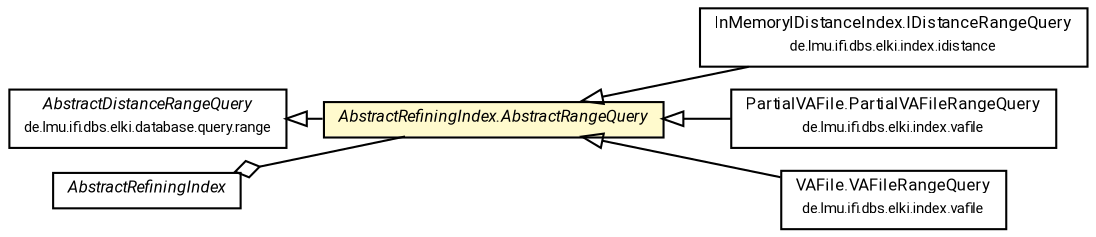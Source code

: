 #!/usr/local/bin/dot
#
# Class diagram 
# Generated by UMLGraph version R5_7_2-60-g0e99a6 (http://www.spinellis.gr/umlgraph/)
#

digraph G {
	graph [fontnames="svg"]
	edge [fontname="Roboto",fontsize=7,labelfontname="Roboto",labelfontsize=7,color="black"];
	node [fontname="Roboto",fontcolor="black",fontsize=8,shape=plaintext,margin=0,width=0,height=0];
	nodesep=0.15;
	ranksep=0.25;
	rankdir=LR;
	// de.lmu.ifi.dbs.elki.index.idistance.InMemoryIDistanceIndex<O>.IDistanceRangeQuery
	c1338960 [label=<<table title="de.lmu.ifi.dbs.elki.index.idistance.InMemoryIDistanceIndex.IDistanceRangeQuery" border="0" cellborder="1" cellspacing="0" cellpadding="2" href="idistance/InMemoryIDistanceIndex.IDistanceRangeQuery.html" target="_parent">
		<tr><td><table border="0" cellspacing="0" cellpadding="1">
		<tr><td align="center" balign="center"> <font face="Roboto">InMemoryIDistanceIndex.IDistanceRangeQuery</font> </td></tr>
		<tr><td align="center" balign="center"> <font face="Roboto" point-size="7.0">de.lmu.ifi.dbs.elki.index.idistance</font> </td></tr>
		</table></td></tr>
		</table>>, URL="idistance/InMemoryIDistanceIndex.IDistanceRangeQuery.html"];
	// de.lmu.ifi.dbs.elki.database.query.range.AbstractDistanceRangeQuery<O>
	c1341157 [label=<<table title="de.lmu.ifi.dbs.elki.database.query.range.AbstractDistanceRangeQuery" border="0" cellborder="1" cellspacing="0" cellpadding="2" href="../database/query/range/AbstractDistanceRangeQuery.html" target="_parent">
		<tr><td><table border="0" cellspacing="0" cellpadding="1">
		<tr><td align="center" balign="center"> <font face="Roboto"><i>AbstractDistanceRangeQuery</i></font> </td></tr>
		<tr><td align="center" balign="center"> <font face="Roboto" point-size="7.0">de.lmu.ifi.dbs.elki.database.query.range</font> </td></tr>
		</table></td></tr>
		</table>>, URL="../database/query/range/AbstractDistanceRangeQuery.html"];
	// de.lmu.ifi.dbs.elki.index.AbstractRefiningIndex<O>
	c1341270 [label=<<table title="de.lmu.ifi.dbs.elki.index.AbstractRefiningIndex" border="0" cellborder="1" cellspacing="0" cellpadding="2" href="AbstractRefiningIndex.html" target="_parent">
		<tr><td><table border="0" cellspacing="0" cellpadding="1">
		<tr><td align="center" balign="center"> <font face="Roboto"><i>AbstractRefiningIndex</i></font> </td></tr>
		</table></td></tr>
		</table>>, URL="AbstractRefiningIndex.html"];
	// de.lmu.ifi.dbs.elki.index.AbstractRefiningIndex<O>.AbstractRangeQuery
	c1341271 [label=<<table title="de.lmu.ifi.dbs.elki.index.AbstractRefiningIndex.AbstractRangeQuery" border="0" cellborder="1" cellspacing="0" cellpadding="2" bgcolor="lemonChiffon" href="AbstractRefiningIndex.AbstractRangeQuery.html" target="_parent">
		<tr><td><table border="0" cellspacing="0" cellpadding="1">
		<tr><td align="center" balign="center"> <font face="Roboto"><i>AbstractRefiningIndex.AbstractRangeQuery</i></font> </td></tr>
		</table></td></tr>
		</table>>, URL="AbstractRefiningIndex.AbstractRangeQuery.html"];
	// de.lmu.ifi.dbs.elki.index.vafile.PartialVAFile<V extends de.lmu.ifi.dbs.elki.data.NumberVector>.PartialVAFileRangeQuery
	c1341563 [label=<<table title="de.lmu.ifi.dbs.elki.index.vafile.PartialVAFile.PartialVAFileRangeQuery" border="0" cellborder="1" cellspacing="0" cellpadding="2" href="vafile/PartialVAFile.PartialVAFileRangeQuery.html" target="_parent">
		<tr><td><table border="0" cellspacing="0" cellpadding="1">
		<tr><td align="center" balign="center"> <font face="Roboto">PartialVAFile.PartialVAFileRangeQuery</font> </td></tr>
		<tr><td align="center" balign="center"> <font face="Roboto" point-size="7.0">de.lmu.ifi.dbs.elki.index.vafile</font> </td></tr>
		</table></td></tr>
		</table>>, URL="vafile/PartialVAFile.PartialVAFileRangeQuery.html"];
	// de.lmu.ifi.dbs.elki.index.vafile.VAFile<V extends de.lmu.ifi.dbs.elki.data.NumberVector>.VAFileRangeQuery
	c1341569 [label=<<table title="de.lmu.ifi.dbs.elki.index.vafile.VAFile.VAFileRangeQuery" border="0" cellborder="1" cellspacing="0" cellpadding="2" href="vafile/VAFile.VAFileRangeQuery.html" target="_parent">
		<tr><td><table border="0" cellspacing="0" cellpadding="1">
		<tr><td align="center" balign="center"> <font face="Roboto">VAFile.VAFileRangeQuery</font> </td></tr>
		<tr><td align="center" balign="center"> <font face="Roboto" point-size="7.0">de.lmu.ifi.dbs.elki.index.vafile</font> </td></tr>
		</table></td></tr>
		</table>>, URL="vafile/VAFile.VAFileRangeQuery.html"];
	// de.lmu.ifi.dbs.elki.index.idistance.InMemoryIDistanceIndex<O>.IDistanceRangeQuery extends de.lmu.ifi.dbs.elki.index.AbstractRefiningIndex<O>.AbstractRangeQuery
	c1341271 -> c1338960 [arrowtail=empty,dir=back,weight=10];
	// de.lmu.ifi.dbs.elki.index.AbstractRefiningIndex<O> has de.lmu.ifi.dbs.elki.index.AbstractRefiningIndex<O>.AbstractRangeQuery
	c1341270 -> c1341271 [arrowhead=none,arrowtail=ediamond,dir=back,weight=4];
	// de.lmu.ifi.dbs.elki.index.AbstractRefiningIndex<O>.AbstractRangeQuery extends de.lmu.ifi.dbs.elki.database.query.range.AbstractDistanceRangeQuery<O>
	c1341157 -> c1341271 [arrowtail=empty,dir=back,weight=10];
	// de.lmu.ifi.dbs.elki.index.vafile.PartialVAFile<V extends de.lmu.ifi.dbs.elki.data.NumberVector>.PartialVAFileRangeQuery extends de.lmu.ifi.dbs.elki.index.AbstractRefiningIndex<O>.AbstractRangeQuery
	c1341271 -> c1341563 [arrowtail=empty,dir=back,weight=10];
	// de.lmu.ifi.dbs.elki.index.vafile.VAFile<V extends de.lmu.ifi.dbs.elki.data.NumberVector>.VAFileRangeQuery extends de.lmu.ifi.dbs.elki.index.AbstractRefiningIndex<O>.AbstractRangeQuery
	c1341271 -> c1341569 [arrowtail=empty,dir=back,weight=10];
}

